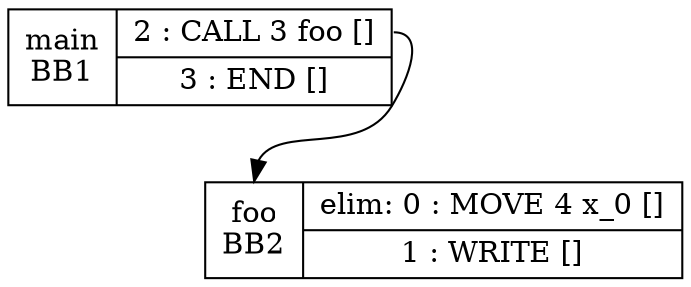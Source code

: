 digraph G { 
BB1[shape=record, label="<b>main\nBB1|{<cfoo2>2 : CALL 3 foo []|3 : END []}"];
BB1:cfoo2 -> BB2:b [];
BB2[shape=record, label="<b>foo\nBB2|{elim: 0 : MOVE 4 x_0 []|1 : WRITE []}"];
}